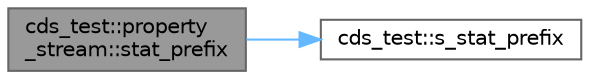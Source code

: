 digraph "cds_test::property_stream::stat_prefix"
{
 // LATEX_PDF_SIZE
  bgcolor="transparent";
  edge [fontname=Helvetica,fontsize=10,labelfontname=Helvetica,labelfontsize=10];
  node [fontname=Helvetica,fontsize=10,shape=box,height=0.2,width=0.4];
  rankdir="LR";
  Node1 [id="Node000001",label="cds_test::property\l_stream::stat_prefix",height=0.2,width=0.4,color="gray40", fillcolor="grey60", style="filled", fontcolor="black",tooltip=" "];
  Node1 -> Node2 [id="edge1_Node000001_Node000002",color="steelblue1",style="solid",tooltip=" "];
  Node2 [id="Node000002",label="cds_test::s_stat_prefix",height=0.2,width=0.4,color="grey40", fillcolor="white", style="filled",URL="$namespacecds__test.html#a743e925f8ede4cba559be8320e337eda",tooltip=" "];
}
